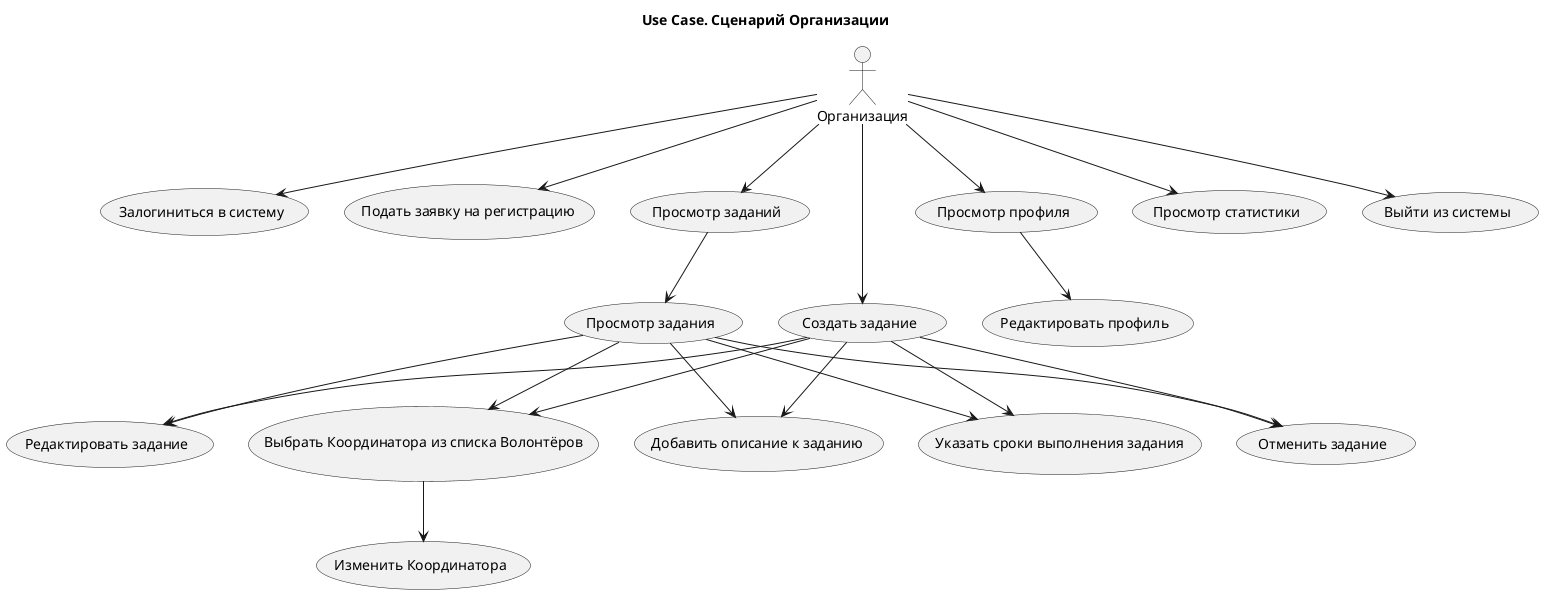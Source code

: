 @startuml
skinparam style classic

' --- Сценарий Организации ---
title Use Case. Сценарий Организации

actor "Организация" as Organization

Organization --> (Залогиниться в систему)
Organization --> (Подать заявку на регистрацию)
Organization --> (Создать задание)
(Создать задание) --> (Отменить задание)
(Создать задание) --> (Редактировать задание)
(Создать задание) --> (Выбрать Координатора из списка Волонтёров)
(Выбрать Координатора из списка Волонтёров) --> (Изменить Координатора)
Organization --> (Просмотр профиля)
(Просмотр профиля) --> (Редактировать профиль)
(Создать задание) --> (Добавить описание к заданию)
(Создать задание) --> (Указать сроки выполнения задания)
Organization --> (Просмотр заданий)
(Просмотр заданий) --> (Просмотр задания)
(Просмотр задания) --> (Добавить описание к заданию)
(Просмотр задания) --> (Указать сроки выполнения задания)
(Просмотр задания) --> (Отменить задание)
(Просмотр задания) --> (Редактировать задание)
(Просмотр задания) --> (Выбрать Координатора из списка Волонтёров)
Organization --> (Просмотр статистики)
Organization --> (Выйти из системы)

@enduml

